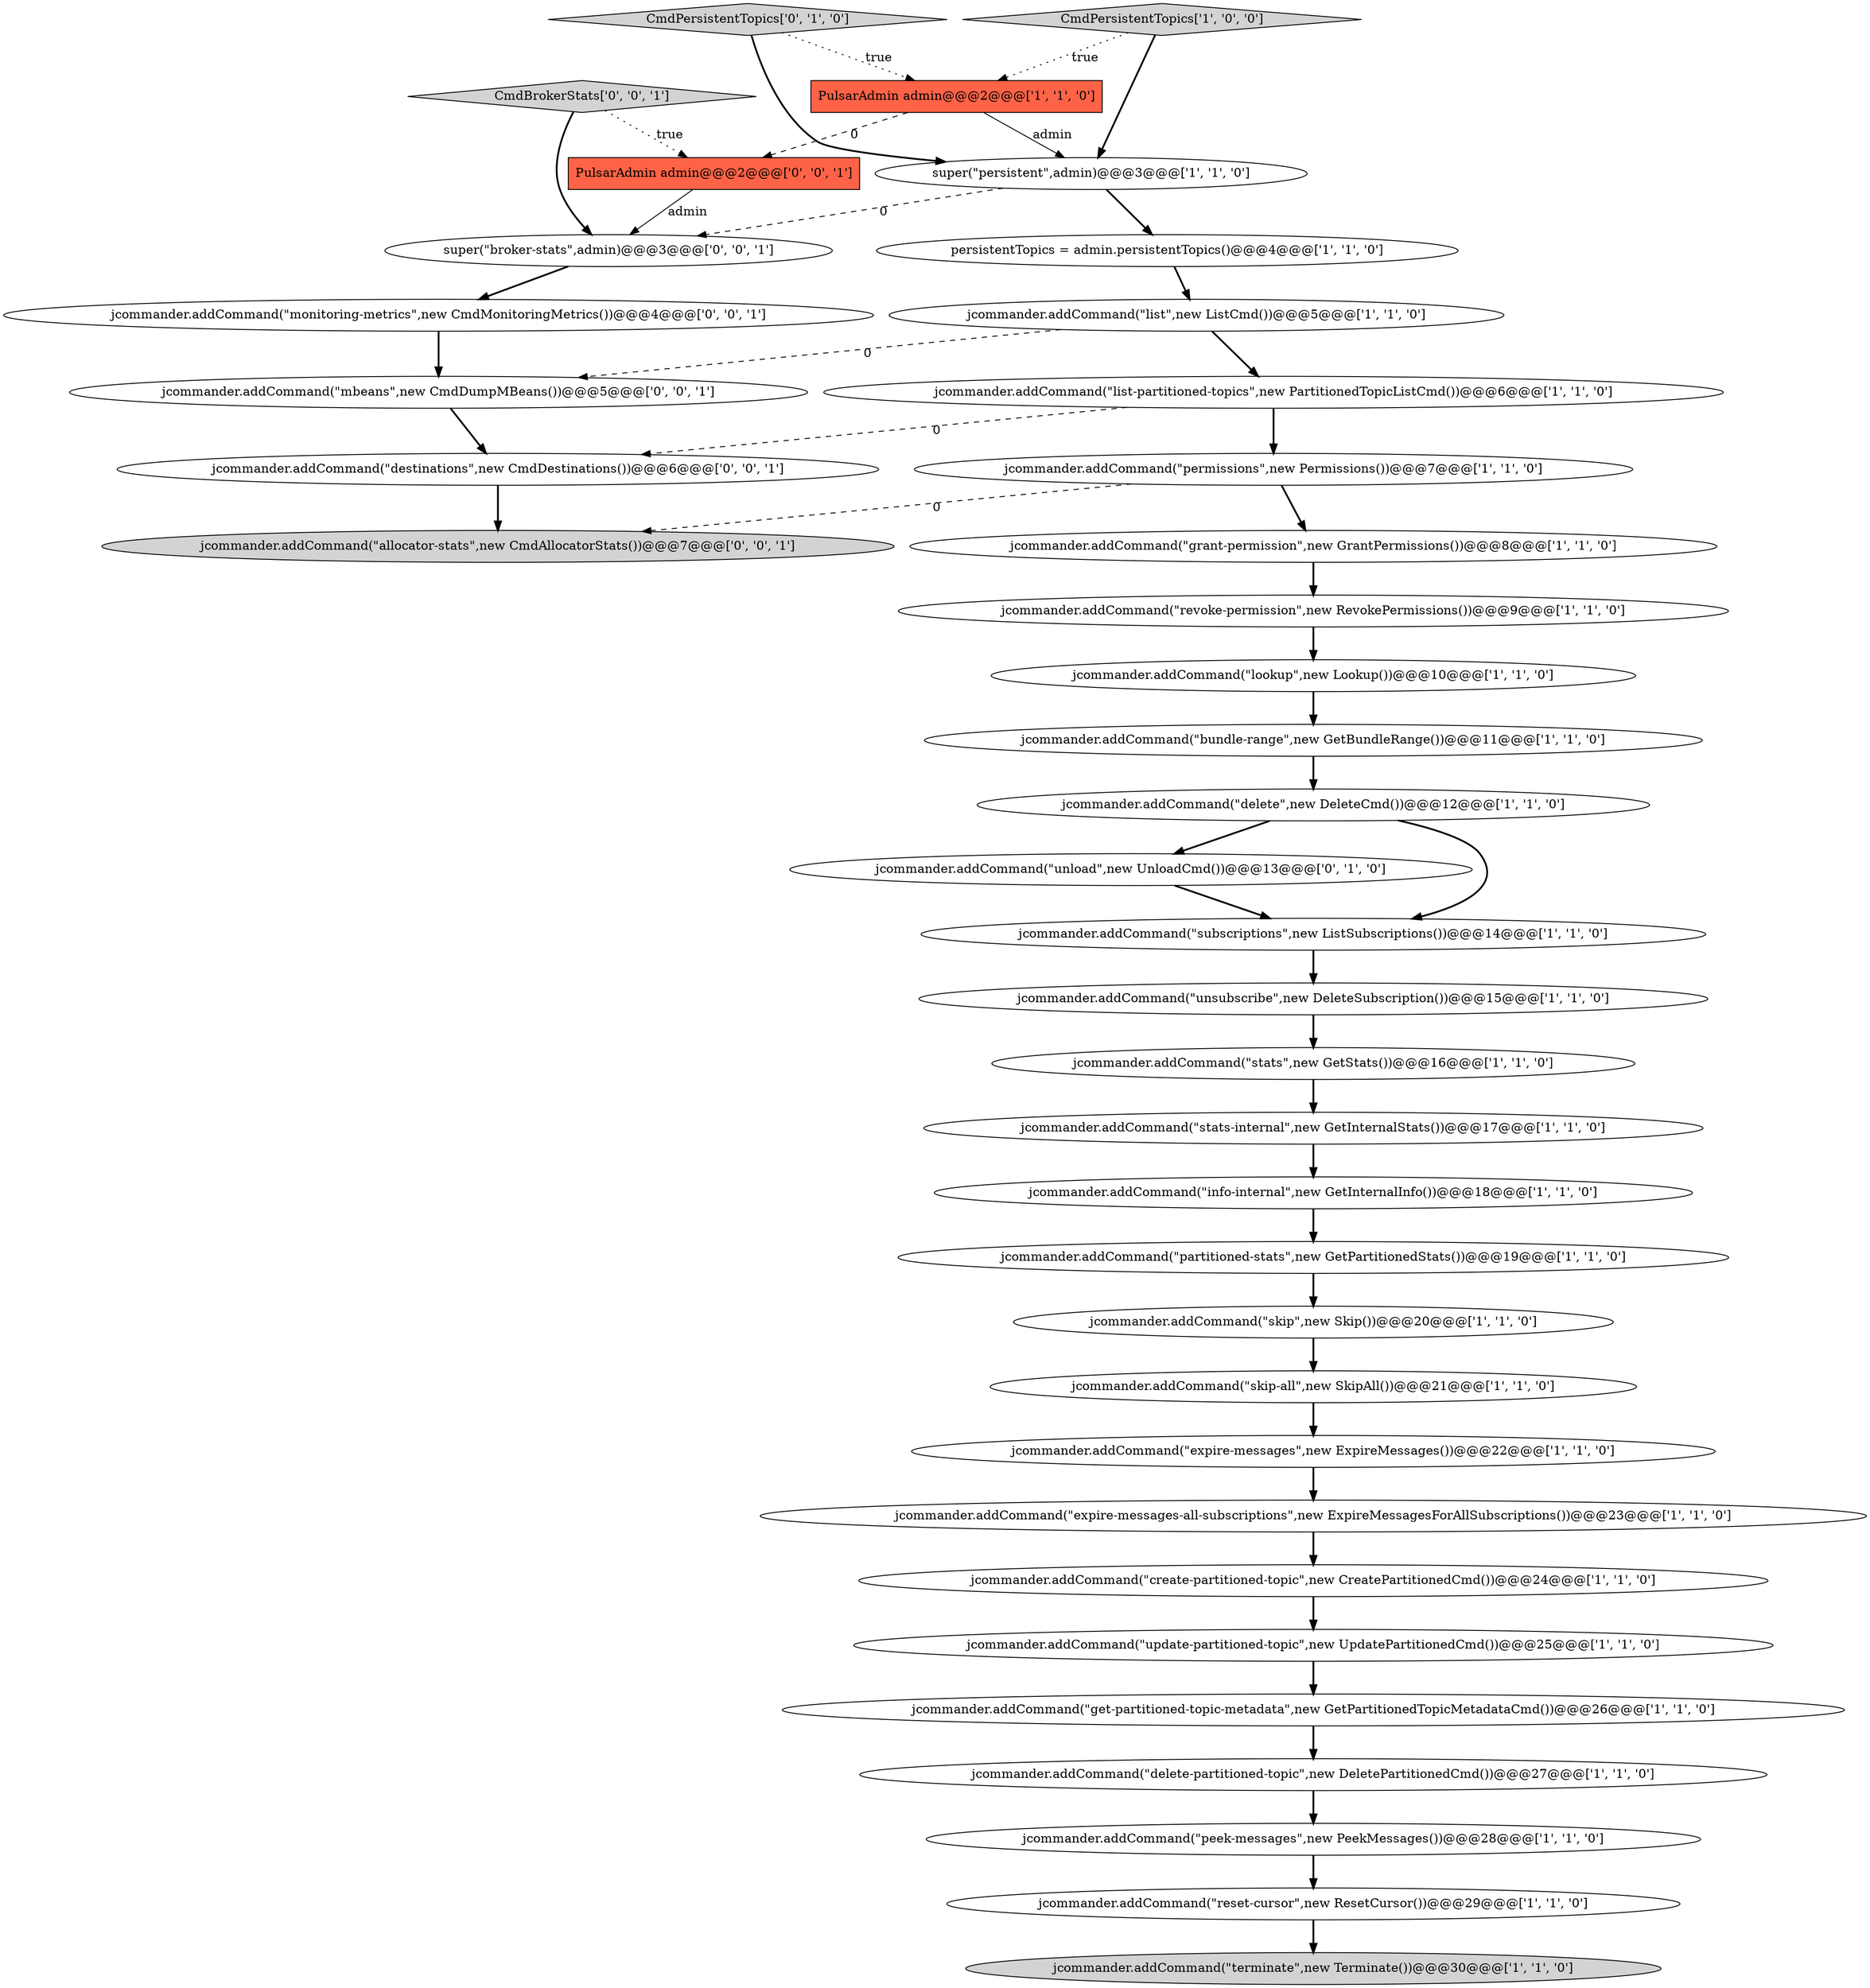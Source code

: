 digraph {
35 [style = filled, label = "CmdBrokerStats['0', '0', '1']", fillcolor = lightgray, shape = diamond image = "AAA0AAABBB3BBB"];
32 [style = filled, label = "jcommander.addCommand(\"monitoring-metrics\",new CmdMonitoringMetrics())@@@4@@@['0', '0', '1']", fillcolor = white, shape = ellipse image = "AAA0AAABBB3BBB"];
23 [style = filled, label = "PulsarAdmin admin@@@2@@@['1', '1', '0']", fillcolor = tomato, shape = box image = "AAA0AAABBB1BBB"];
20 [style = filled, label = "jcommander.addCommand(\"get-partitioned-topic-metadata\",new GetPartitionedTopicMetadataCmd())@@@26@@@['1', '1', '0']", fillcolor = white, shape = ellipse image = "AAA0AAABBB1BBB"];
26 [style = filled, label = "jcommander.addCommand(\"reset-cursor\",new ResetCursor())@@@29@@@['1', '1', '0']", fillcolor = white, shape = ellipse image = "AAA0AAABBB1BBB"];
7 [style = filled, label = "jcommander.addCommand(\"peek-messages\",new PeekMessages())@@@28@@@['1', '1', '0']", fillcolor = white, shape = ellipse image = "AAA0AAABBB1BBB"];
17 [style = filled, label = "jcommander.addCommand(\"stats\",new GetStats())@@@16@@@['1', '1', '0']", fillcolor = white, shape = ellipse image = "AAA0AAABBB1BBB"];
8 [style = filled, label = "jcommander.addCommand(\"lookup\",new Lookup())@@@10@@@['1', '1', '0']", fillcolor = white, shape = ellipse image = "AAA0AAABBB1BBB"];
6 [style = filled, label = "jcommander.addCommand(\"info-internal\",new GetInternalInfo())@@@18@@@['1', '1', '0']", fillcolor = white, shape = ellipse image = "AAA0AAABBB1BBB"];
24 [style = filled, label = "jcommander.addCommand(\"unsubscribe\",new DeleteSubscription())@@@15@@@['1', '1', '0']", fillcolor = white, shape = ellipse image = "AAA0AAABBB1BBB"];
37 [style = filled, label = "jcommander.addCommand(\"destinations\",new CmdDestinations())@@@6@@@['0', '0', '1']", fillcolor = white, shape = ellipse image = "AAA0AAABBB3BBB"];
3 [style = filled, label = "jcommander.addCommand(\"terminate\",new Terminate())@@@30@@@['1', '1', '0']", fillcolor = lightgray, shape = ellipse image = "AAA0AAABBB1BBB"];
0 [style = filled, label = "jcommander.addCommand(\"partitioned-stats\",new GetPartitionedStats())@@@19@@@['1', '1', '0']", fillcolor = white, shape = ellipse image = "AAA0AAABBB1BBB"];
29 [style = filled, label = "jcommander.addCommand(\"unload\",new UnloadCmd())@@@13@@@['0', '1', '0']", fillcolor = white, shape = ellipse image = "AAA1AAABBB2BBB"];
1 [style = filled, label = "jcommander.addCommand(\"create-partitioned-topic\",new CreatePartitionedCmd())@@@24@@@['1', '1', '0']", fillcolor = white, shape = ellipse image = "AAA0AAABBB1BBB"];
11 [style = filled, label = "persistentTopics = admin.persistentTopics()@@@4@@@['1', '1', '0']", fillcolor = white, shape = ellipse image = "AAA0AAABBB1BBB"];
25 [style = filled, label = "jcommander.addCommand(\"bundle-range\",new GetBundleRange())@@@11@@@['1', '1', '0']", fillcolor = white, shape = ellipse image = "AAA0AAABBB1BBB"];
28 [style = filled, label = "jcommander.addCommand(\"revoke-permission\",new RevokePermissions())@@@9@@@['1', '1', '0']", fillcolor = white, shape = ellipse image = "AAA0AAABBB1BBB"];
16 [style = filled, label = "jcommander.addCommand(\"update-partitioned-topic\",new UpdatePartitionedCmd())@@@25@@@['1', '1', '0']", fillcolor = white, shape = ellipse image = "AAA0AAABBB1BBB"];
4 [style = filled, label = "jcommander.addCommand(\"expire-messages-all-subscriptions\",new ExpireMessagesForAllSubscriptions())@@@23@@@['1', '1', '0']", fillcolor = white, shape = ellipse image = "AAA0AAABBB1BBB"];
2 [style = filled, label = "jcommander.addCommand(\"stats-internal\",new GetInternalStats())@@@17@@@['1', '1', '0']", fillcolor = white, shape = ellipse image = "AAA0AAABBB1BBB"];
33 [style = filled, label = "super(\"broker-stats\",admin)@@@3@@@['0', '0', '1']", fillcolor = white, shape = ellipse image = "AAA0AAABBB3BBB"];
19 [style = filled, label = "jcommander.addCommand(\"list\",new ListCmd())@@@5@@@['1', '1', '0']", fillcolor = white, shape = ellipse image = "AAA0AAABBB1BBB"];
27 [style = filled, label = "jcommander.addCommand(\"delete\",new DeleteCmd())@@@12@@@['1', '1', '0']", fillcolor = white, shape = ellipse image = "AAA0AAABBB1BBB"];
10 [style = filled, label = "super(\"persistent\",admin)@@@3@@@['1', '1', '0']", fillcolor = white, shape = ellipse image = "AAA0AAABBB1BBB"];
34 [style = filled, label = "jcommander.addCommand(\"mbeans\",new CmdDumpMBeans())@@@5@@@['0', '0', '1']", fillcolor = white, shape = ellipse image = "AAA0AAABBB3BBB"];
5 [style = filled, label = "jcommander.addCommand(\"expire-messages\",new ExpireMessages())@@@22@@@['1', '1', '0']", fillcolor = white, shape = ellipse image = "AAA0AAABBB1BBB"];
15 [style = filled, label = "jcommander.addCommand(\"delete-partitioned-topic\",new DeletePartitionedCmd())@@@27@@@['1', '1', '0']", fillcolor = white, shape = ellipse image = "AAA0AAABBB1BBB"];
30 [style = filled, label = "CmdPersistentTopics['0', '1', '0']", fillcolor = lightgray, shape = diamond image = "AAA0AAABBB2BBB"];
18 [style = filled, label = "jcommander.addCommand(\"list-partitioned-topics\",new PartitionedTopicListCmd())@@@6@@@['1', '1', '0']", fillcolor = white, shape = ellipse image = "AAA0AAABBB1BBB"];
22 [style = filled, label = "jcommander.addCommand(\"skip\",new Skip())@@@20@@@['1', '1', '0']", fillcolor = white, shape = ellipse image = "AAA0AAABBB1BBB"];
14 [style = filled, label = "jcommander.addCommand(\"skip-all\",new SkipAll())@@@21@@@['1', '1', '0']", fillcolor = white, shape = ellipse image = "AAA0AAABBB1BBB"];
21 [style = filled, label = "CmdPersistentTopics['1', '0', '0']", fillcolor = lightgray, shape = diamond image = "AAA0AAABBB1BBB"];
36 [style = filled, label = "PulsarAdmin admin@@@2@@@['0', '0', '1']", fillcolor = tomato, shape = box image = "AAA0AAABBB3BBB"];
12 [style = filled, label = "jcommander.addCommand(\"permissions\",new Permissions())@@@7@@@['1', '1', '0']", fillcolor = white, shape = ellipse image = "AAA0AAABBB1BBB"];
31 [style = filled, label = "jcommander.addCommand(\"allocator-stats\",new CmdAllocatorStats())@@@7@@@['0', '0', '1']", fillcolor = lightgray, shape = ellipse image = "AAA0AAABBB3BBB"];
13 [style = filled, label = "jcommander.addCommand(\"subscriptions\",new ListSubscriptions())@@@14@@@['1', '1', '0']", fillcolor = white, shape = ellipse image = "AAA0AAABBB1BBB"];
9 [style = filled, label = "jcommander.addCommand(\"grant-permission\",new GrantPermissions())@@@8@@@['1', '1', '0']", fillcolor = white, shape = ellipse image = "AAA0AAABBB1BBB"];
14->5 [style = bold, label=""];
35->33 [style = bold, label=""];
29->13 [style = bold, label=""];
19->34 [style = dashed, label="0"];
23->10 [style = solid, label="admin"];
37->31 [style = bold, label=""];
35->36 [style = dotted, label="true"];
27->13 [style = bold, label=""];
0->22 [style = bold, label=""];
6->0 [style = bold, label=""];
20->15 [style = bold, label=""];
24->17 [style = bold, label=""];
28->8 [style = bold, label=""];
7->26 [style = bold, label=""];
21->23 [style = dotted, label="true"];
10->11 [style = bold, label=""];
33->32 [style = bold, label=""];
13->24 [style = bold, label=""];
30->10 [style = bold, label=""];
15->7 [style = bold, label=""];
21->10 [style = bold, label=""];
5->4 [style = bold, label=""];
4->1 [style = bold, label=""];
27->29 [style = bold, label=""];
12->9 [style = bold, label=""];
18->37 [style = dashed, label="0"];
10->33 [style = dashed, label="0"];
22->14 [style = bold, label=""];
11->19 [style = bold, label=""];
8->25 [style = bold, label=""];
23->36 [style = dashed, label="0"];
36->33 [style = solid, label="admin"];
2->6 [style = bold, label=""];
16->20 [style = bold, label=""];
32->34 [style = bold, label=""];
12->31 [style = dashed, label="0"];
9->28 [style = bold, label=""];
18->12 [style = bold, label=""];
25->27 [style = bold, label=""];
1->16 [style = bold, label=""];
26->3 [style = bold, label=""];
19->18 [style = bold, label=""];
34->37 [style = bold, label=""];
30->23 [style = dotted, label="true"];
17->2 [style = bold, label=""];
}
